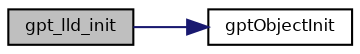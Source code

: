 digraph "gpt_lld_init"
{
  bgcolor="transparent";
  edge [fontname="Helvetica",fontsize="8",labelfontname="Helvetica",labelfontsize="8"];
  node [fontname="Helvetica",fontsize="8",shape=record];
  rankdir="LR";
  Node37 [label="gpt_lld_init",height=0.2,width=0.4,color="black", fillcolor="grey75", style="filled", fontcolor="black"];
  Node37 -> Node38 [color="midnightblue",fontsize="8",style="solid",fontname="Helvetica"];
  Node38 [label="gptObjectInit",height=0.2,width=0.4,color="black",URL="$group___g_p_t.html#ga37bf84590822760e02b06460624ab770",tooltip="Initializes the standard part of a GPTDriver structure. "];
}
